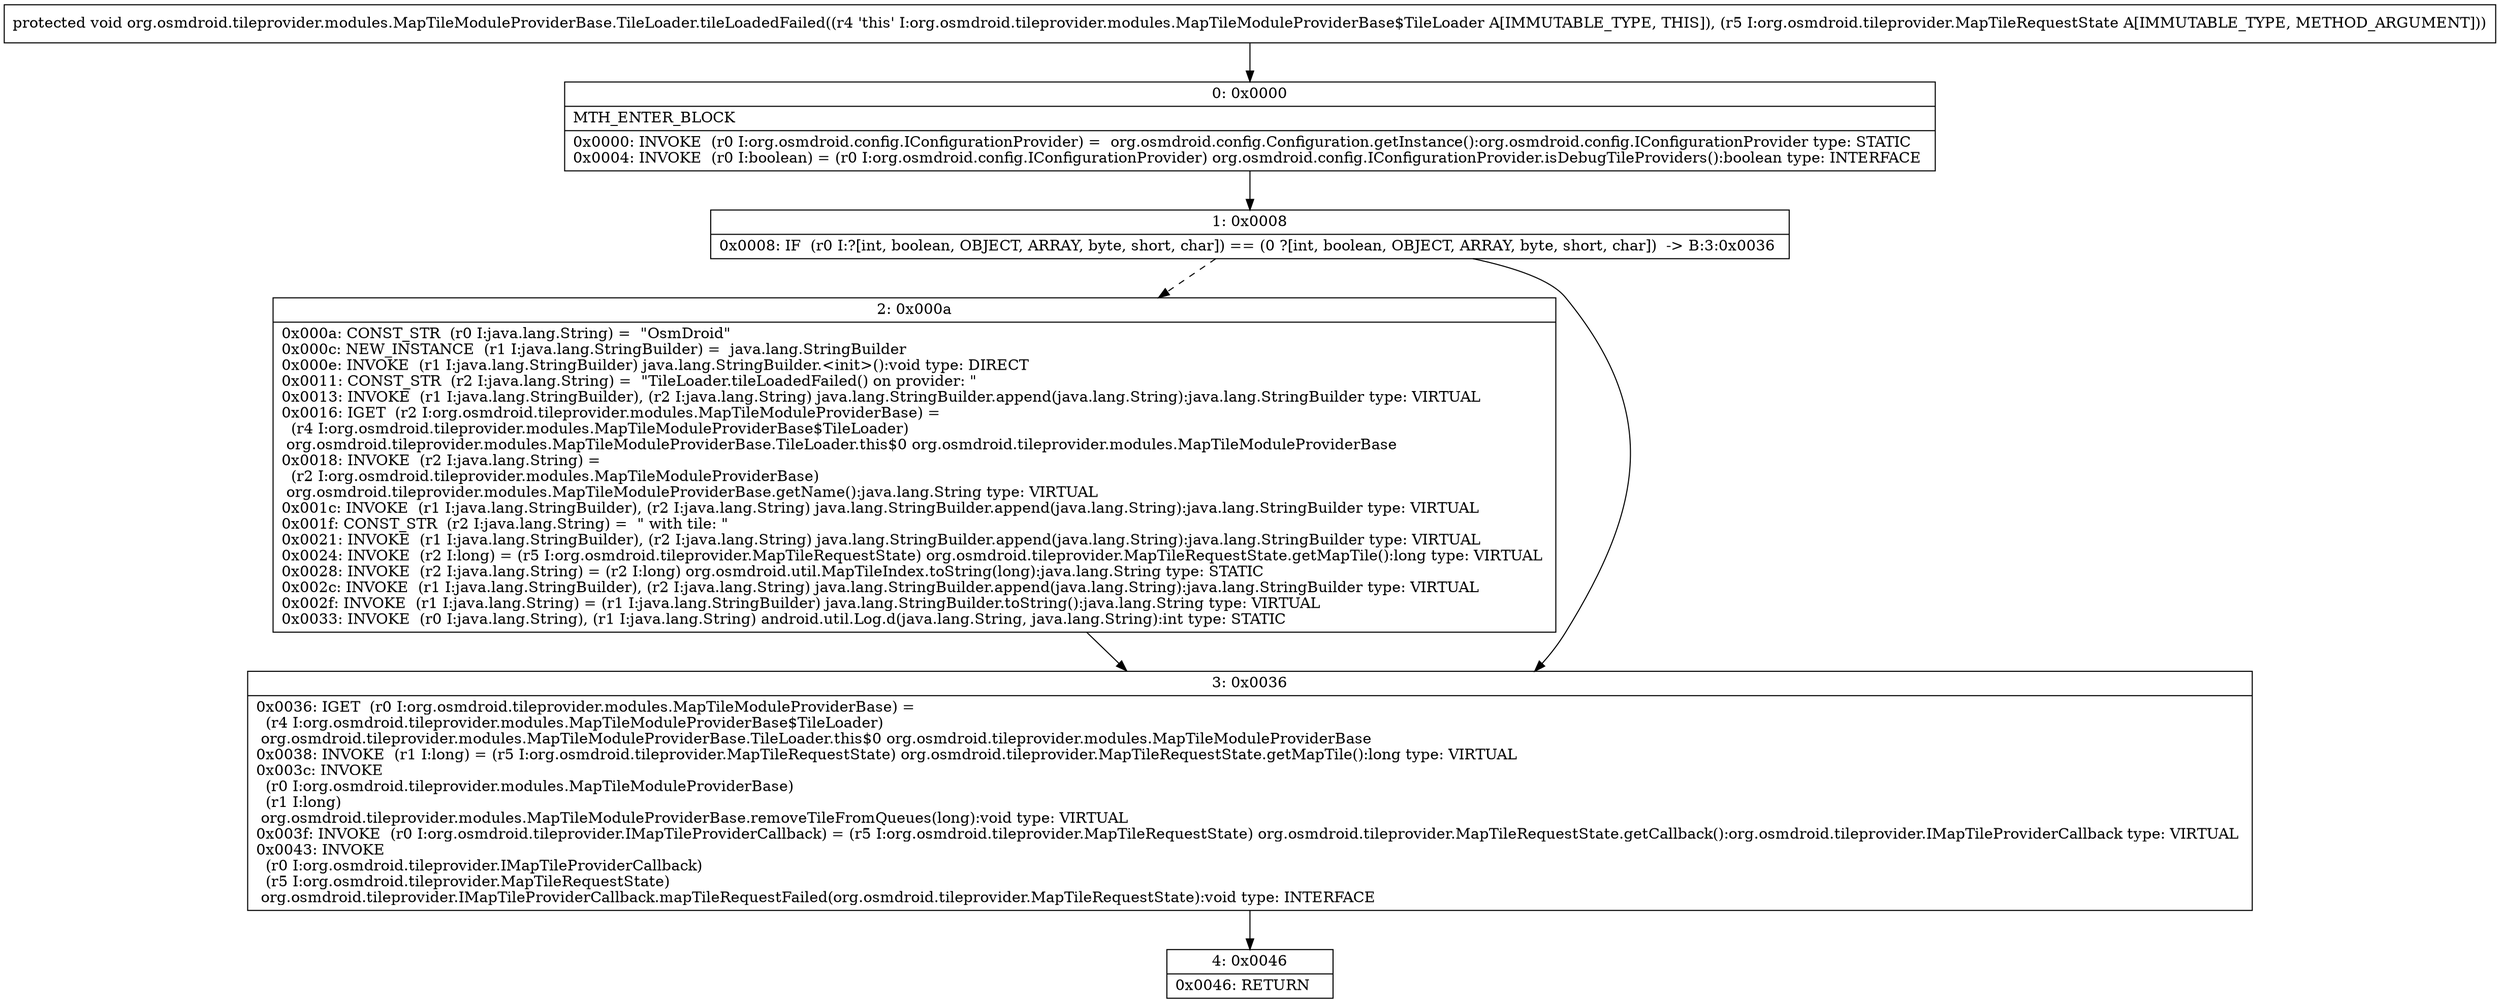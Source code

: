 digraph "CFG fororg.osmdroid.tileprovider.modules.MapTileModuleProviderBase.TileLoader.tileLoadedFailed(Lorg\/osmdroid\/tileprovider\/MapTileRequestState;)V" {
Node_0 [shape=record,label="{0\:\ 0x0000|MTH_ENTER_BLOCK\l|0x0000: INVOKE  (r0 I:org.osmdroid.config.IConfigurationProvider) =  org.osmdroid.config.Configuration.getInstance():org.osmdroid.config.IConfigurationProvider type: STATIC \l0x0004: INVOKE  (r0 I:boolean) = (r0 I:org.osmdroid.config.IConfigurationProvider) org.osmdroid.config.IConfigurationProvider.isDebugTileProviders():boolean type: INTERFACE \l}"];
Node_1 [shape=record,label="{1\:\ 0x0008|0x0008: IF  (r0 I:?[int, boolean, OBJECT, ARRAY, byte, short, char]) == (0 ?[int, boolean, OBJECT, ARRAY, byte, short, char])  \-\> B:3:0x0036 \l}"];
Node_2 [shape=record,label="{2\:\ 0x000a|0x000a: CONST_STR  (r0 I:java.lang.String) =  \"OsmDroid\" \l0x000c: NEW_INSTANCE  (r1 I:java.lang.StringBuilder) =  java.lang.StringBuilder \l0x000e: INVOKE  (r1 I:java.lang.StringBuilder) java.lang.StringBuilder.\<init\>():void type: DIRECT \l0x0011: CONST_STR  (r2 I:java.lang.String) =  \"TileLoader.tileLoadedFailed() on provider: \" \l0x0013: INVOKE  (r1 I:java.lang.StringBuilder), (r2 I:java.lang.String) java.lang.StringBuilder.append(java.lang.String):java.lang.StringBuilder type: VIRTUAL \l0x0016: IGET  (r2 I:org.osmdroid.tileprovider.modules.MapTileModuleProviderBase) = \l  (r4 I:org.osmdroid.tileprovider.modules.MapTileModuleProviderBase$TileLoader)\l org.osmdroid.tileprovider.modules.MapTileModuleProviderBase.TileLoader.this$0 org.osmdroid.tileprovider.modules.MapTileModuleProviderBase \l0x0018: INVOKE  (r2 I:java.lang.String) = \l  (r2 I:org.osmdroid.tileprovider.modules.MapTileModuleProviderBase)\l org.osmdroid.tileprovider.modules.MapTileModuleProviderBase.getName():java.lang.String type: VIRTUAL \l0x001c: INVOKE  (r1 I:java.lang.StringBuilder), (r2 I:java.lang.String) java.lang.StringBuilder.append(java.lang.String):java.lang.StringBuilder type: VIRTUAL \l0x001f: CONST_STR  (r2 I:java.lang.String) =  \" with tile: \" \l0x0021: INVOKE  (r1 I:java.lang.StringBuilder), (r2 I:java.lang.String) java.lang.StringBuilder.append(java.lang.String):java.lang.StringBuilder type: VIRTUAL \l0x0024: INVOKE  (r2 I:long) = (r5 I:org.osmdroid.tileprovider.MapTileRequestState) org.osmdroid.tileprovider.MapTileRequestState.getMapTile():long type: VIRTUAL \l0x0028: INVOKE  (r2 I:java.lang.String) = (r2 I:long) org.osmdroid.util.MapTileIndex.toString(long):java.lang.String type: STATIC \l0x002c: INVOKE  (r1 I:java.lang.StringBuilder), (r2 I:java.lang.String) java.lang.StringBuilder.append(java.lang.String):java.lang.StringBuilder type: VIRTUAL \l0x002f: INVOKE  (r1 I:java.lang.String) = (r1 I:java.lang.StringBuilder) java.lang.StringBuilder.toString():java.lang.String type: VIRTUAL \l0x0033: INVOKE  (r0 I:java.lang.String), (r1 I:java.lang.String) android.util.Log.d(java.lang.String, java.lang.String):int type: STATIC \l}"];
Node_3 [shape=record,label="{3\:\ 0x0036|0x0036: IGET  (r0 I:org.osmdroid.tileprovider.modules.MapTileModuleProviderBase) = \l  (r4 I:org.osmdroid.tileprovider.modules.MapTileModuleProviderBase$TileLoader)\l org.osmdroid.tileprovider.modules.MapTileModuleProviderBase.TileLoader.this$0 org.osmdroid.tileprovider.modules.MapTileModuleProviderBase \l0x0038: INVOKE  (r1 I:long) = (r5 I:org.osmdroid.tileprovider.MapTileRequestState) org.osmdroid.tileprovider.MapTileRequestState.getMapTile():long type: VIRTUAL \l0x003c: INVOKE  \l  (r0 I:org.osmdroid.tileprovider.modules.MapTileModuleProviderBase)\l  (r1 I:long)\l org.osmdroid.tileprovider.modules.MapTileModuleProviderBase.removeTileFromQueues(long):void type: VIRTUAL \l0x003f: INVOKE  (r0 I:org.osmdroid.tileprovider.IMapTileProviderCallback) = (r5 I:org.osmdroid.tileprovider.MapTileRequestState) org.osmdroid.tileprovider.MapTileRequestState.getCallback():org.osmdroid.tileprovider.IMapTileProviderCallback type: VIRTUAL \l0x0043: INVOKE  \l  (r0 I:org.osmdroid.tileprovider.IMapTileProviderCallback)\l  (r5 I:org.osmdroid.tileprovider.MapTileRequestState)\l org.osmdroid.tileprovider.IMapTileProviderCallback.mapTileRequestFailed(org.osmdroid.tileprovider.MapTileRequestState):void type: INTERFACE \l}"];
Node_4 [shape=record,label="{4\:\ 0x0046|0x0046: RETURN   \l}"];
MethodNode[shape=record,label="{protected void org.osmdroid.tileprovider.modules.MapTileModuleProviderBase.TileLoader.tileLoadedFailed((r4 'this' I:org.osmdroid.tileprovider.modules.MapTileModuleProviderBase$TileLoader A[IMMUTABLE_TYPE, THIS]), (r5 I:org.osmdroid.tileprovider.MapTileRequestState A[IMMUTABLE_TYPE, METHOD_ARGUMENT])) }"];
MethodNode -> Node_0;
Node_0 -> Node_1;
Node_1 -> Node_2[style=dashed];
Node_1 -> Node_3;
Node_2 -> Node_3;
Node_3 -> Node_4;
}

